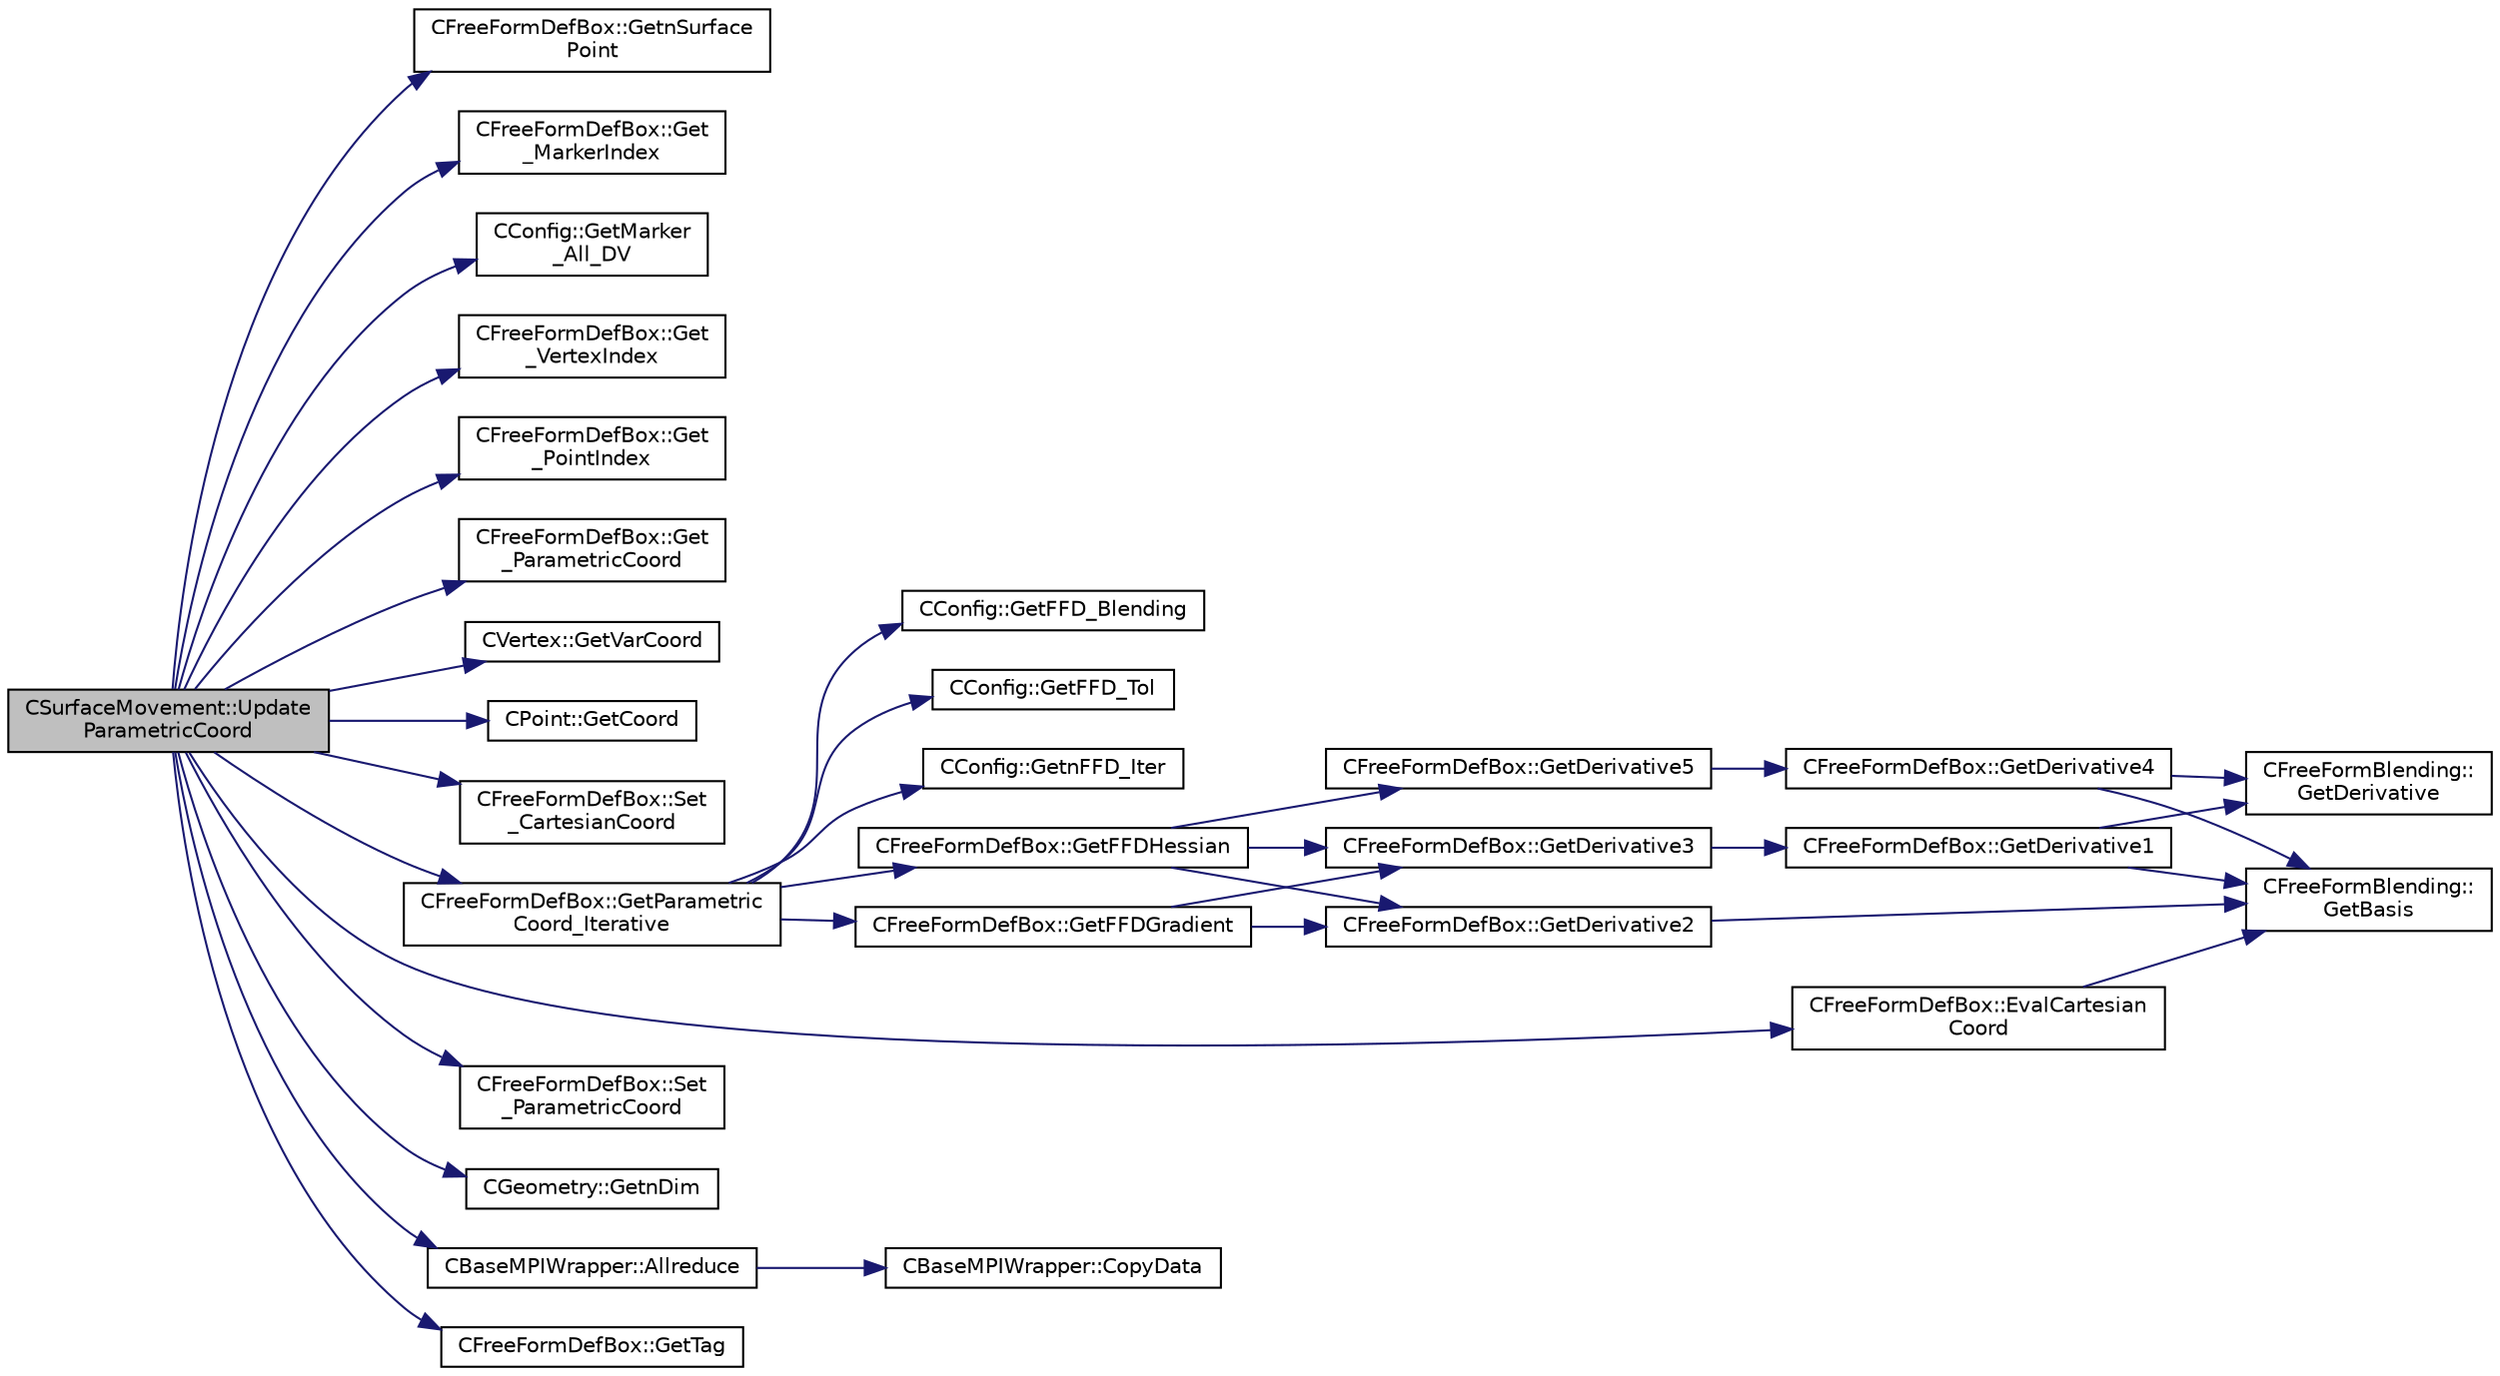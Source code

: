 digraph "CSurfaceMovement::UpdateParametricCoord"
{
  edge [fontname="Helvetica",fontsize="10",labelfontname="Helvetica",labelfontsize="10"];
  node [fontname="Helvetica",fontsize="10",shape=record];
  rankdir="LR";
  Node1536 [label="CSurfaceMovement::Update\lParametricCoord",height=0.2,width=0.4,color="black", fillcolor="grey75", style="filled", fontcolor="black"];
  Node1536 -> Node1537 [color="midnightblue",fontsize="10",style="solid",fontname="Helvetica"];
  Node1537 [label="CFreeFormDefBox::GetnSurface\lPoint",height=0.2,width=0.4,color="black", fillcolor="white", style="filled",URL="$class_c_free_form_def_box.html#af1a8cde23ff47b1961b28121c623bb39",tooltip="Get number of surface points. "];
  Node1536 -> Node1538 [color="midnightblue",fontsize="10",style="solid",fontname="Helvetica"];
  Node1538 [label="CFreeFormDefBox::Get\l_MarkerIndex",height=0.2,width=0.4,color="black", fillcolor="white", style="filled",URL="$class_c_free_form_def_box.html#af241edf48272e787252ce722b6633c2a",tooltip="Get index of the marker. "];
  Node1536 -> Node1539 [color="midnightblue",fontsize="10",style="solid",fontname="Helvetica"];
  Node1539 [label="CConfig::GetMarker\l_All_DV",height=0.2,width=0.4,color="black", fillcolor="white", style="filled",URL="$class_c_config.html#a39608d00420cf8dd5357045aafdf2d23",tooltip="Get the DV information for a marker val_marker. "];
  Node1536 -> Node1540 [color="midnightblue",fontsize="10",style="solid",fontname="Helvetica"];
  Node1540 [label="CFreeFormDefBox::Get\l_VertexIndex",height=0.2,width=0.4,color="black", fillcolor="white", style="filled",URL="$class_c_free_form_def_box.html#a2b60942fa6b28c91badaca6024a18653",tooltip="Get index of the marker. "];
  Node1536 -> Node1541 [color="midnightblue",fontsize="10",style="solid",fontname="Helvetica"];
  Node1541 [label="CFreeFormDefBox::Get\l_PointIndex",height=0.2,width=0.4,color="black", fillcolor="white", style="filled",URL="$class_c_free_form_def_box.html#a03c4aa0f3256bf75bf04f47ce79b5477",tooltip="Get index of the point. "];
  Node1536 -> Node1542 [color="midnightblue",fontsize="10",style="solid",fontname="Helvetica"];
  Node1542 [label="CFreeFormDefBox::Get\l_ParametricCoord",height=0.2,width=0.4,color="black", fillcolor="white", style="filled",URL="$class_c_free_form_def_box.html#a28c012a979fa19c9facdd10a9500ed18",tooltip="Get parametric coordinates. "];
  Node1536 -> Node1543 [color="midnightblue",fontsize="10",style="solid",fontname="Helvetica"];
  Node1543 [label="CVertex::GetVarCoord",height=0.2,width=0.4,color="black", fillcolor="white", style="filled",URL="$class_c_vertex.html#a060e712c827ad967dc5074539ca84d39",tooltip="Get the value of the coordinate variation due to a surface modification. "];
  Node1536 -> Node1544 [color="midnightblue",fontsize="10",style="solid",fontname="Helvetica"];
  Node1544 [label="CPoint::GetCoord",height=0.2,width=0.4,color="black", fillcolor="white", style="filled",URL="$class_c_point.html#a95fe081d22e96e190cb3edcbf0d6525f",tooltip="Get the coordinates dor the control volume. "];
  Node1536 -> Node1545 [color="midnightblue",fontsize="10",style="solid",fontname="Helvetica"];
  Node1545 [label="CFreeFormDefBox::Set\l_CartesianCoord",height=0.2,width=0.4,color="black", fillcolor="white", style="filled",URL="$class_c_free_form_def_box.html#af63a3730adc26f88b0347a1a3ec6e2ed",tooltip="Add to the vector of cartesian coordinates a new coordinate. "];
  Node1536 -> Node1546 [color="midnightblue",fontsize="10",style="solid",fontname="Helvetica"];
  Node1546 [label="CFreeFormDefBox::GetParametric\lCoord_Iterative",height=0.2,width=0.4,color="black", fillcolor="white", style="filled",URL="$class_c_free_form_def_box.html#a011c6d7a5d805990775f0ee28d827a7f",tooltip="Iterative strategy for computing the parametric coordinates. "];
  Node1546 -> Node1547 [color="midnightblue",fontsize="10",style="solid",fontname="Helvetica"];
  Node1547 [label="CConfig::GetFFD_Tol",height=0.2,width=0.4,color="black", fillcolor="white", style="filled",URL="$class_c_config.html#a77f7d4cc52fb43967f5ca2db2995c616",tooltip="Get the tolerance of the point inversion algorithm. "];
  Node1546 -> Node1548 [color="midnightblue",fontsize="10",style="solid",fontname="Helvetica"];
  Node1548 [label="CConfig::GetnFFD_Iter",height=0.2,width=0.4,color="black", fillcolor="white", style="filled",URL="$class_c_config.html#a67a2cdedbaa1d5227251de2b1af94fb5",tooltip="Get the number of iterations to evaluate the parametric coordinates. "];
  Node1546 -> Node1549 [color="midnightblue",fontsize="10",style="solid",fontname="Helvetica"];
  Node1549 [label="CFreeFormDefBox::GetFFDGradient",height=0.2,width=0.4,color="black", fillcolor="white", style="filled",URL="$class_c_free_form_def_box.html#a32ca026873144f96ae0e72b0350dfe18",tooltip="The routine computes the gradient of F(u, v, w) = ||X(u, v, w)-(x, y, z)||^2 evaluated at (u..."];
  Node1549 -> Node1550 [color="midnightblue",fontsize="10",style="solid",fontname="Helvetica"];
  Node1550 [label="CFreeFormDefBox::GetDerivative2",height=0.2,width=0.4,color="black", fillcolor="white", style="filled",URL="$class_c_free_form_def_box.html#addee5362fd8c8988fb919b1d80b2c5f9",tooltip="An auxiliary routine to help us compute the gradient of F(u, v, w) = ||X(u, v, w)-(x, y, z)||^2 = (Sum_ijk^lmn P1_ijk Bi Bj Bk -x)^2+(Sum_ijk^lmn P2_ijk Bi Bj Bk -y)^2+(Sum_ijk^lmn P3_ijk Bi Bj Bk -z)^2 Input: (u, v, w), dim , xyz=(x, y, z), l, m, n E.G.: dim=2 => we use the third coordinate of the control points, and the z-coordinate of xyz (0<=dim<=2) Output: 2* ( (Sum_{i, j, k}^l, m, n P_{ijk}[dim] B_i^l[u] B_j^m[v] B_k^n[w]) - xyz[dim]). "];
  Node1550 -> Node1551 [color="midnightblue",fontsize="10",style="solid",fontname="Helvetica"];
  Node1551 [label="CFreeFormBlending::\lGetBasis",height=0.2,width=0.4,color="black", fillcolor="white", style="filled",URL="$class_c_free_form_blending.html#ac31d71e2b7e31d7c9e377845be61b9c3",tooltip="A pure virtual member. "];
  Node1549 -> Node1552 [color="midnightblue",fontsize="10",style="solid",fontname="Helvetica"];
  Node1552 [label="CFreeFormDefBox::GetDerivative3",height=0.2,width=0.4,color="black", fillcolor="white", style="filled",URL="$class_c_free_form_def_box.html#a5961f75e1dcddea8f42cfd79f3ede13a",tooltip="An auxiliary routine to help us compute the gradient of F(u, v, w) = ||X(u, v, w)-(x, y, z)||^2 = (Sum_ijk^lmn P1_ijk Bi Bj Bk -x)^2+(Sum_ijk^lmn P2_ijk Bi Bj Bk -y)+(Sum_ijk^lmn P3_ijk Bi Bj Bk -z) "];
  Node1552 -> Node1553 [color="midnightblue",fontsize="10",style="solid",fontname="Helvetica"];
  Node1553 [label="CFreeFormDefBox::GetDerivative1",height=0.2,width=0.4,color="black", fillcolor="white", style="filled",URL="$class_c_free_form_def_box.html#aaef410c4157d3f039d097500364779c3",tooltip="An auxiliary routine to help us compute the gradient of F(u, v, w) = ||X(u, v, w)-(x, y, z)||^2 = (Sum_ijk^lmn P1_ijk Bi Bj Bk -x)^2+(Sum_ijk^lmn P2_ijk Bi Bj Bk -y)^2+(Sum_ijk^lmn P3_ijk Bi Bj Bk -z)^2 Input: val_t, val_diff (to identify the index of the Bernstein polynomail we differentiate), the i, j, k , l, m, n E.G.: val_diff=2 => we differentiate w.r.t. w (val_diff=0,1, or 2) Output: d [B_i^l*B_j^m *B_k^n] / d val_diff (val_u, val_v, val_w). "];
  Node1553 -> Node1554 [color="midnightblue",fontsize="10",style="solid",fontname="Helvetica"];
  Node1554 [label="CFreeFormBlending::\lGetDerivative",height=0.2,width=0.4,color="black", fillcolor="white", style="filled",URL="$class_c_free_form_blending.html#ae3882399de59f18384f128cf353def97",tooltip="A pure virtual member. "];
  Node1553 -> Node1551 [color="midnightblue",fontsize="10",style="solid",fontname="Helvetica"];
  Node1546 -> Node1555 [color="midnightblue",fontsize="10",style="solid",fontname="Helvetica"];
  Node1555 [label="CFreeFormDefBox::GetFFDHessian",height=0.2,width=0.4,color="black", fillcolor="white", style="filled",URL="$class_c_free_form_def_box.html#ae7e30b9f7e4e1d5683fc02c9097cb521",tooltip="The routine that computes the Hessian of F(u, v, w) = ||X(u, v, w)-(x, y, z)||^2 evaluated at (u..."];
  Node1555 -> Node1552 [color="midnightblue",fontsize="10",style="solid",fontname="Helvetica"];
  Node1555 -> Node1550 [color="midnightblue",fontsize="10",style="solid",fontname="Helvetica"];
  Node1555 -> Node1556 [color="midnightblue",fontsize="10",style="solid",fontname="Helvetica"];
  Node1556 [label="CFreeFormDefBox::GetDerivative5",height=0.2,width=0.4,color="black", fillcolor="white", style="filled",URL="$class_c_free_form_def_box.html#a74f3d04c16fcbb9ccb3eec420b606748",tooltip="An auxiliary routine to help us compute the Hessian of F(u, v, w) = ||X(u, v, w)-(x, y, z)||^2 = (Sum_ijk^lmn P1_ijk Bi Bj Bk -x)^2+(Sum_ijk^lmn P2_ijk Bi Bj Bk -y)+(Sum_ijk^lmn P3_ijk Bi Bj Bk -z) Input: (u, v, w), dim , diff_this, diff_this_also, xyz=(x, y, z), l, m, n Output: Sum_{i, j, k}^{l, m, n} [two of them with -1, depending on diff_this, diff_this_also=0,1 or 2] P_{ijk}[dim] * (B_i^l[u] B_j^m[v] B_k^n[w])–one of them diffrentiated; which? diff_thiss will tell us ; E.G.: dim=2, diff_this=1 => we use the third coordinate of the control points, and derivate de v-Bersntein polynomial (use m-1 when summing!!). "];
  Node1556 -> Node1557 [color="midnightblue",fontsize="10",style="solid",fontname="Helvetica"];
  Node1557 [label="CFreeFormDefBox::GetDerivative4",height=0.2,width=0.4,color="black", fillcolor="white", style="filled",URL="$class_c_free_form_def_box.html#a073ba60f268882fa2e5746b15080f2bb",tooltip="An auxiliary routine to help us compute the Hessian of F(u, v, w) = ||X(u, v, w)-(x, y, z)||^2 = (Sum_ijk^lmn P1_ijk Bi Bj Bk -x)^2+(Sum_ijk^lmn P2_ijk Bi Bj Bk -y)+(Sum_ijk^lmn P3_ijk Bi Bj Bk -z) Input: val_t, val_diff, val_diff2 (to identify the index of the Bernstein polynomials we differentiate), the i, j, k , l, m, n E.G.: val_diff=1, val_diff2=2 => we differentiate w.r.t. v and w (val_diff=0,1, or 2) E.G.: val_diff=0, val_diff2=0 => we differentiate w.r.t. u two times Output: [d [B_i^l*B_j^m *B_k^n]/d val_diff *d [B_i^l*B_j^m *B_k^n]/d val_diff2] (val_u, val_v, val_w) . "];
  Node1557 -> Node1554 [color="midnightblue",fontsize="10",style="solid",fontname="Helvetica"];
  Node1557 -> Node1551 [color="midnightblue",fontsize="10",style="solid",fontname="Helvetica"];
  Node1546 -> Node1558 [color="midnightblue",fontsize="10",style="solid",fontname="Helvetica"];
  Node1558 [label="CConfig::GetFFD_Blending",height=0.2,width=0.4,color="black", fillcolor="white", style="filled",URL="$class_c_config.html#a7440b66030cdeccae255d941534dffcc",tooltip="Get the kind of FFD Blending function. "];
  Node1536 -> Node1559 [color="midnightblue",fontsize="10",style="solid",fontname="Helvetica"];
  Node1559 [label="CFreeFormDefBox::Set\l_ParametricCoord",height=0.2,width=0.4,color="black", fillcolor="white", style="filled",URL="$class_c_free_form_def_box.html#a804b13ef52d7daeb10f999e297d5b4c3",tooltip="Add to the vector of parametric coordinates a new coordinate. "];
  Node1536 -> Node1560 [color="midnightblue",fontsize="10",style="solid",fontname="Helvetica"];
  Node1560 [label="CFreeFormDefBox::EvalCartesian\lCoord",height=0.2,width=0.4,color="black", fillcolor="white", style="filled",URL="$class_c_free_form_def_box.html#a1e4687107257a58ad8af6a461002b140",tooltip="Here we take the parametric coords of a point in the box and we convert them to the physical cartesia..."];
  Node1560 -> Node1551 [color="midnightblue",fontsize="10",style="solid",fontname="Helvetica"];
  Node1536 -> Node1561 [color="midnightblue",fontsize="10",style="solid",fontname="Helvetica"];
  Node1561 [label="CGeometry::GetnDim",height=0.2,width=0.4,color="black", fillcolor="white", style="filled",URL="$class_c_geometry.html#a2af01006c0c4f74ba089582f1a3587fe",tooltip="Get number of coordinates. "];
  Node1536 -> Node1562 [color="midnightblue",fontsize="10",style="solid",fontname="Helvetica"];
  Node1562 [label="CBaseMPIWrapper::Allreduce",height=0.2,width=0.4,color="black", fillcolor="white", style="filled",URL="$class_c_base_m_p_i_wrapper.html#a637b6fd917a8ca91ce748ba88e0d66b6"];
  Node1562 -> Node1563 [color="midnightblue",fontsize="10",style="solid",fontname="Helvetica"];
  Node1563 [label="CBaseMPIWrapper::CopyData",height=0.2,width=0.4,color="black", fillcolor="white", style="filled",URL="$class_c_base_m_p_i_wrapper.html#a4725cc1dd65b161b483e812a538a5e36"];
  Node1536 -> Node1564 [color="midnightblue",fontsize="10",style="solid",fontname="Helvetica"];
  Node1564 [label="CFreeFormDefBox::GetTag",height=0.2,width=0.4,color="black", fillcolor="white", style="filled",URL="$class_c_free_form_def_box.html#a39f3ec89ecaa4c20ca0bf115153f1fb5",tooltip="Get the tag that identify a FFDBox. "];
}

